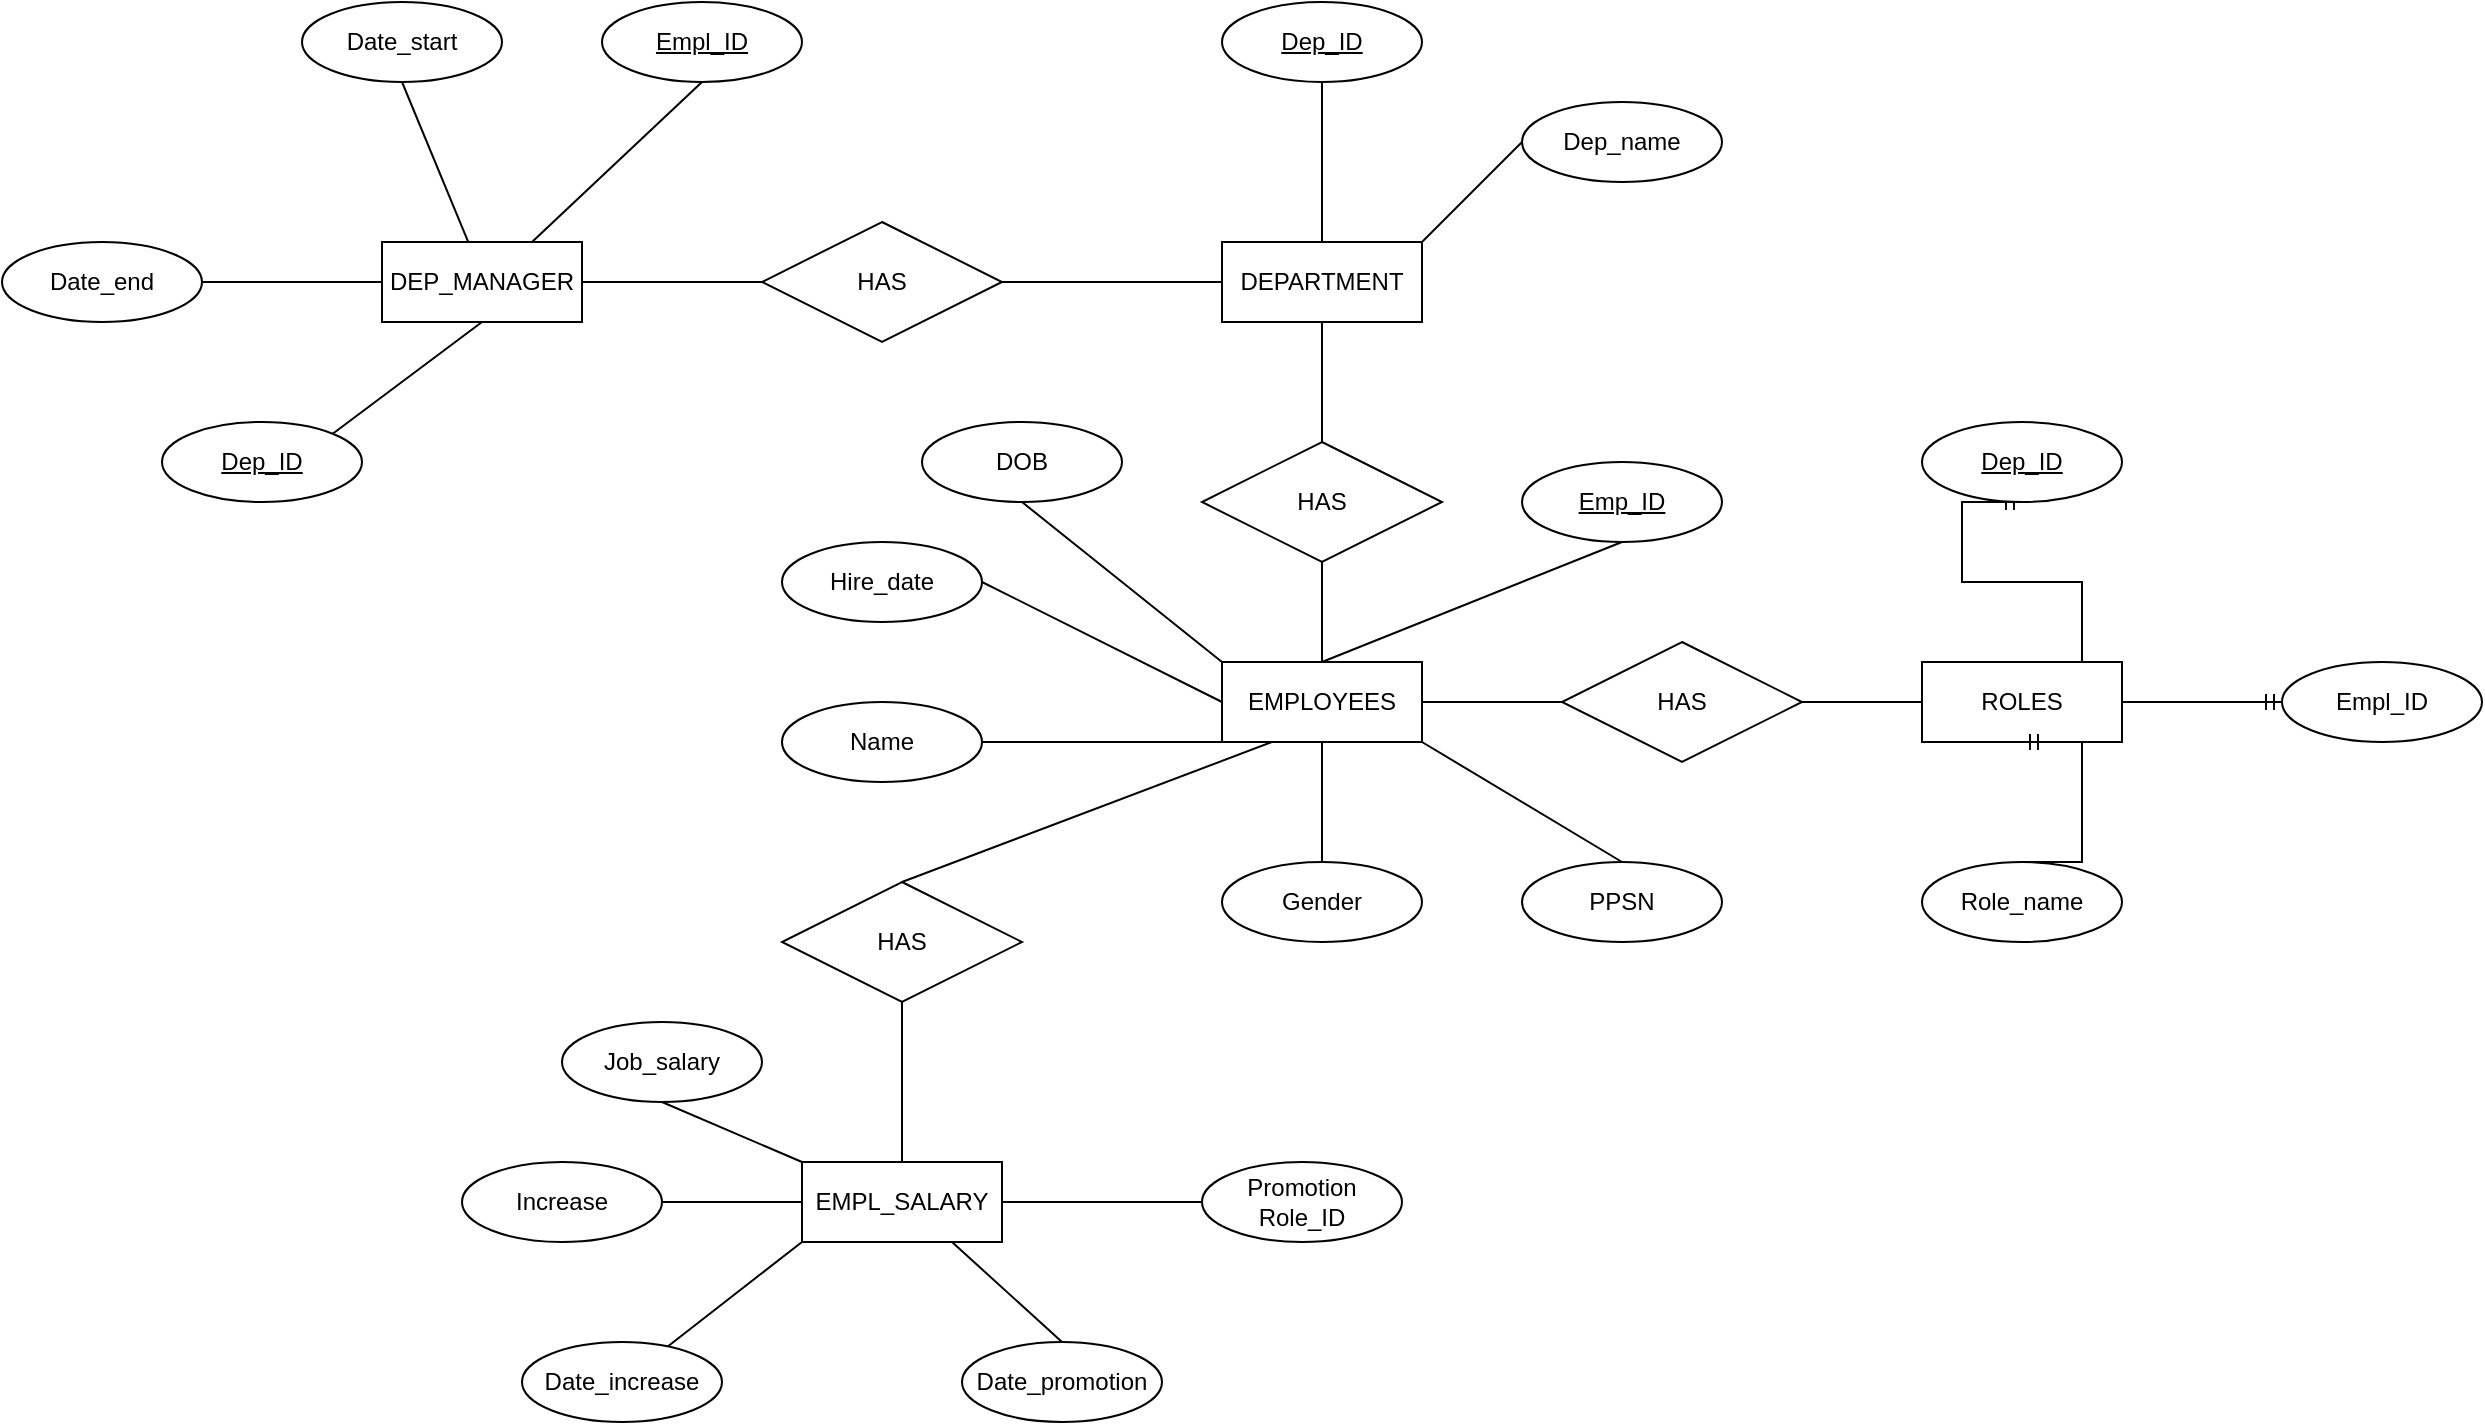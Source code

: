 <mxfile version="20.5.1" type="github">
  <diagram id="lKPQlYHoAFzWkv6730R9" name="Page-1">
    <mxGraphModel dx="1888" dy="1647" grid="1" gridSize="10" guides="1" tooltips="1" connect="1" arrows="1" fold="1" page="1" pageScale="1" pageWidth="850" pageHeight="1100" math="0" shadow="0">
      <root>
        <mxCell id="0" />
        <mxCell id="1" parent="0" />
        <mxCell id="QWSr2dPoSX79S-F1tUNh-1" value="EMPLOYEES" style="whiteSpace=wrap;html=1;align=center;" parent="1" vertex="1">
          <mxGeometry x="390" y="280" width="100" height="40" as="geometry" />
        </mxCell>
        <mxCell id="QWSr2dPoSX79S-F1tUNh-2" value="Emp_ID" style="ellipse;whiteSpace=wrap;html=1;align=center;fontStyle=4;" parent="1" vertex="1">
          <mxGeometry x="540" y="180" width="100" height="40" as="geometry" />
        </mxCell>
        <mxCell id="QWSr2dPoSX79S-F1tUNh-3" value="Name" style="ellipse;whiteSpace=wrap;html=1;align=center;" parent="1" vertex="1">
          <mxGeometry x="170" y="300" width="100" height="40" as="geometry" />
        </mxCell>
        <mxCell id="QWSr2dPoSX79S-F1tUNh-4" value="DOB" style="ellipse;whiteSpace=wrap;html=1;align=center;" parent="1" vertex="1">
          <mxGeometry x="240" y="160" width="100" height="40" as="geometry" />
        </mxCell>
        <mxCell id="QWSr2dPoSX79S-F1tUNh-5" value="Gender" style="ellipse;whiteSpace=wrap;html=1;align=center;" parent="1" vertex="1">
          <mxGeometry x="390" y="380" width="100" height="40" as="geometry" />
        </mxCell>
        <mxCell id="QWSr2dPoSX79S-F1tUNh-6" value="Job_salary" style="ellipse;whiteSpace=wrap;html=1;align=center;" parent="1" vertex="1">
          <mxGeometry x="60" y="460" width="100" height="40" as="geometry" />
        </mxCell>
        <mxCell id="QWSr2dPoSX79S-F1tUNh-8" value="Hire_date" style="ellipse;whiteSpace=wrap;html=1;align=center;" parent="1" vertex="1">
          <mxGeometry x="170" y="220" width="100" height="40" as="geometry" />
        </mxCell>
        <mxCell id="QWSr2dPoSX79S-F1tUNh-9" value="ROLES" style="whiteSpace=wrap;html=1;align=center;" parent="1" vertex="1">
          <mxGeometry x="740" y="280" width="100" height="40" as="geometry" />
        </mxCell>
        <mxCell id="QWSr2dPoSX79S-F1tUNh-11" value="HAS" style="shape=rhombus;perimeter=rhombusPerimeter;whiteSpace=wrap;html=1;align=center;" parent="1" vertex="1">
          <mxGeometry x="560" y="270" width="120" height="60" as="geometry" />
        </mxCell>
        <mxCell id="QWSr2dPoSX79S-F1tUNh-12" value="" style="endArrow=none;html=1;rounded=0;exitX=1;exitY=0.5;exitDx=0;exitDy=0;entryX=0;entryY=0.5;entryDx=0;entryDy=0;" parent="1" source="QWSr2dPoSX79S-F1tUNh-1" target="QWSr2dPoSX79S-F1tUNh-11" edge="1">
          <mxGeometry relative="1" as="geometry">
            <mxPoint x="550" y="280" as="sourcePoint" />
            <mxPoint x="710" y="280" as="targetPoint" />
          </mxGeometry>
        </mxCell>
        <mxCell id="QWSr2dPoSX79S-F1tUNh-13" value="" style="endArrow=none;html=1;rounded=0;exitX=1;exitY=0.5;exitDx=0;exitDy=0;entryX=0;entryY=0.5;entryDx=0;entryDy=0;" parent="1" source="QWSr2dPoSX79S-F1tUNh-11" target="QWSr2dPoSX79S-F1tUNh-9" edge="1">
          <mxGeometry relative="1" as="geometry">
            <mxPoint x="550" y="280" as="sourcePoint" />
            <mxPoint x="710" y="280" as="targetPoint" />
          </mxGeometry>
        </mxCell>
        <mxCell id="QWSr2dPoSX79S-F1tUNh-14" value="" style="endArrow=none;html=1;rounded=0;exitX=0.5;exitY=1;exitDx=0;exitDy=0;entryX=0.5;entryY=0;entryDx=0;entryDy=0;" parent="1" source="QWSr2dPoSX79S-F1tUNh-2" target="QWSr2dPoSX79S-F1tUNh-1" edge="1">
          <mxGeometry relative="1" as="geometry">
            <mxPoint x="550" y="280" as="sourcePoint" />
            <mxPoint x="710" y="280" as="targetPoint" />
          </mxGeometry>
        </mxCell>
        <mxCell id="QWSr2dPoSX79S-F1tUNh-15" value="" style="endArrow=none;html=1;rounded=0;exitX=0.5;exitY=1;exitDx=0;exitDy=0;entryX=0;entryY=0;entryDx=0;entryDy=0;" parent="1" source="QWSr2dPoSX79S-F1tUNh-4" target="QWSr2dPoSX79S-F1tUNh-1" edge="1">
          <mxGeometry relative="1" as="geometry">
            <mxPoint x="550" y="280" as="sourcePoint" />
            <mxPoint x="710" y="280" as="targetPoint" />
          </mxGeometry>
        </mxCell>
        <mxCell id="QWSr2dPoSX79S-F1tUNh-16" value="" style="endArrow=none;html=1;rounded=0;exitX=1;exitY=0.5;exitDx=0;exitDy=0;entryX=0;entryY=0.5;entryDx=0;entryDy=0;" parent="1" source="QWSr2dPoSX79S-F1tUNh-8" target="QWSr2dPoSX79S-F1tUNh-1" edge="1">
          <mxGeometry relative="1" as="geometry">
            <mxPoint x="550" y="280" as="sourcePoint" />
            <mxPoint x="710" y="280" as="targetPoint" />
          </mxGeometry>
        </mxCell>
        <mxCell id="QWSr2dPoSX79S-F1tUNh-17" value="" style="endArrow=none;html=1;rounded=0;exitX=1;exitY=0.5;exitDx=0;exitDy=0;entryX=0;entryY=1;entryDx=0;entryDy=0;" parent="1" source="QWSr2dPoSX79S-F1tUNh-3" target="QWSr2dPoSX79S-F1tUNh-1" edge="1">
          <mxGeometry relative="1" as="geometry">
            <mxPoint x="550" y="280" as="sourcePoint" />
            <mxPoint x="710" y="280" as="targetPoint" />
          </mxGeometry>
        </mxCell>
        <mxCell id="6bv1ZnGGzLy5upm-WNol-1" value="Role_name" style="ellipse;whiteSpace=wrap;html=1;align=center;" parent="1" vertex="1">
          <mxGeometry x="740" y="380" width="100" height="40" as="geometry" />
        </mxCell>
        <mxCell id="6bv1ZnGGzLy5upm-WNol-2" value="Empl_ID" style="ellipse;whiteSpace=wrap;html=1;align=center;" parent="1" vertex="1">
          <mxGeometry x="920" y="280" width="100" height="40" as="geometry" />
        </mxCell>
        <mxCell id="6bv1ZnGGzLy5upm-WNol-5" value="" style="edgeStyle=entityRelationEdgeStyle;fontSize=12;html=1;endArrow=ERmandOne;rounded=0;entryX=0.5;entryY=1;entryDx=0;entryDy=0;exitX=0.5;exitY=0;exitDx=0;exitDy=0;" parent="1" source="QWSr2dPoSX79S-F1tUNh-9" edge="1">
          <mxGeometry width="100" height="100" relative="1" as="geometry">
            <mxPoint x="610" y="330" as="sourcePoint" />
            <mxPoint x="790" y="200" as="targetPoint" />
          </mxGeometry>
        </mxCell>
        <mxCell id="6bv1ZnGGzLy5upm-WNol-6" value="" style="edgeStyle=entityRelationEdgeStyle;fontSize=12;html=1;endArrow=ERmandOne;rounded=0;entryX=0.5;entryY=1;entryDx=0;entryDy=0;exitX=0.5;exitY=0;exitDx=0;exitDy=0;" parent="1" source="6bv1ZnGGzLy5upm-WNol-1" target="QWSr2dPoSX79S-F1tUNh-9" edge="1">
          <mxGeometry width="100" height="100" relative="1" as="geometry">
            <mxPoint x="610" y="330" as="sourcePoint" />
            <mxPoint x="710" y="230" as="targetPoint" />
          </mxGeometry>
        </mxCell>
        <mxCell id="6bv1ZnGGzLy5upm-WNol-7" value="" style="edgeStyle=entityRelationEdgeStyle;fontSize=12;html=1;endArrow=ERmandOne;rounded=0;entryX=0;entryY=0.5;entryDx=0;entryDy=0;exitX=1;exitY=0.5;exitDx=0;exitDy=0;" parent="1" source="QWSr2dPoSX79S-F1tUNh-9" target="6bv1ZnGGzLy5upm-WNol-2" edge="1">
          <mxGeometry width="100" height="100" relative="1" as="geometry">
            <mxPoint x="610" y="330" as="sourcePoint" />
            <mxPoint x="710" y="230" as="targetPoint" />
          </mxGeometry>
        </mxCell>
        <mxCell id="6bv1ZnGGzLy5upm-WNol-8" value="DEPARTMENT" style="whiteSpace=wrap;html=1;align=center;" parent="1" vertex="1">
          <mxGeometry x="390" y="70" width="100" height="40" as="geometry" />
        </mxCell>
        <mxCell id="6bv1ZnGGzLy5upm-WNol-9" value="Dep_ID" style="ellipse;whiteSpace=wrap;html=1;align=center;fontStyle=4;" parent="1" vertex="1">
          <mxGeometry x="390" y="-50" width="100" height="40" as="geometry" />
        </mxCell>
        <mxCell id="6bv1ZnGGzLy5upm-WNol-11" value="DEP_MANAGER" style="whiteSpace=wrap;html=1;align=center;" parent="1" vertex="1">
          <mxGeometry x="-30" y="70" width="100" height="40" as="geometry" />
        </mxCell>
        <mxCell id="6bv1ZnGGzLy5upm-WNol-14" value="Dep_ID" style="ellipse;whiteSpace=wrap;html=1;align=center;fontStyle=4;" parent="1" vertex="1">
          <mxGeometry x="740" y="160" width="100" height="40" as="geometry" />
        </mxCell>
        <mxCell id="6bv1ZnGGzLy5upm-WNol-15" value="Date_start" style="ellipse;whiteSpace=wrap;html=1;align=center;" parent="1" vertex="1">
          <mxGeometry x="-70" y="-50" width="100" height="40" as="geometry" />
        </mxCell>
        <mxCell id="6bv1ZnGGzLy5upm-WNol-16" value="Dep_name" style="ellipse;whiteSpace=wrap;html=1;align=center;" parent="1" vertex="1">
          <mxGeometry x="540" width="100" height="40" as="geometry" />
        </mxCell>
        <mxCell id="6bv1ZnGGzLy5upm-WNol-17" value="HAS" style="shape=rhombus;perimeter=rhombusPerimeter;whiteSpace=wrap;html=1;align=center;" parent="1" vertex="1">
          <mxGeometry x="380" y="170" width="120" height="60" as="geometry" />
        </mxCell>
        <mxCell id="6bv1ZnGGzLy5upm-WNol-18" value="" style="endArrow=none;html=1;rounded=0;entryX=0.5;entryY=1;entryDx=0;entryDy=0;" parent="1" target="6bv1ZnGGzLy5upm-WNol-17" edge="1">
          <mxGeometry relative="1" as="geometry">
            <mxPoint x="440" y="280" as="sourcePoint" />
            <mxPoint x="570" y="250" as="targetPoint" />
          </mxGeometry>
        </mxCell>
        <mxCell id="6bv1ZnGGzLy5upm-WNol-20" value="HAS" style="shape=rhombus;perimeter=rhombusPerimeter;whiteSpace=wrap;html=1;align=center;" parent="1" vertex="1">
          <mxGeometry x="160" y="60" width="120" height="60" as="geometry" />
        </mxCell>
        <mxCell id="6bv1ZnGGzLy5upm-WNol-27" value="" style="endArrow=none;html=1;rounded=0;exitX=0.75;exitY=0;exitDx=0;exitDy=0;entryX=0.5;entryY=1;entryDx=0;entryDy=0;" parent="1" source="6bv1ZnGGzLy5upm-WNol-11" edge="1">
          <mxGeometry relative="1" as="geometry">
            <mxPoint x="320" y="190" as="sourcePoint" />
            <mxPoint x="130" y="-10" as="targetPoint" />
          </mxGeometry>
        </mxCell>
        <mxCell id="6bv1ZnGGzLy5upm-WNol-35" value="" style="endArrow=none;html=1;rounded=0;entryX=0;entryY=0.5;entryDx=0;entryDy=0;exitX=1;exitY=0;exitDx=0;exitDy=0;" parent="1" source="6bv1ZnGGzLy5upm-WNol-8" target="6bv1ZnGGzLy5upm-WNol-16" edge="1">
          <mxGeometry relative="1" as="geometry">
            <mxPoint x="410" y="170" as="sourcePoint" />
            <mxPoint x="570" y="170" as="targetPoint" />
          </mxGeometry>
        </mxCell>
        <mxCell id="6bv1ZnGGzLy5upm-WNol-40" value="EMPL_SALARY" style="whiteSpace=wrap;html=1;align=center;" parent="1" vertex="1">
          <mxGeometry x="180" y="530" width="100" height="40" as="geometry" />
        </mxCell>
        <mxCell id="6bv1ZnGGzLy5upm-WNol-42" value="Promotion&lt;br&gt;Role_ID" style="ellipse;whiteSpace=wrap;html=1;align=center;" parent="1" vertex="1">
          <mxGeometry x="380" y="530" width="100" height="40" as="geometry" />
        </mxCell>
        <mxCell id="6bv1ZnGGzLy5upm-WNol-43" value="Date_promotion" style="ellipse;whiteSpace=wrap;html=1;align=center;" parent="1" vertex="1">
          <mxGeometry x="260" y="620" width="100" height="40" as="geometry" />
        </mxCell>
        <mxCell id="6bv1ZnGGzLy5upm-WNol-44" value="Increase" style="ellipse;whiteSpace=wrap;html=1;align=center;" parent="1" vertex="1">
          <mxGeometry x="10" y="530" width="100" height="40" as="geometry" />
        </mxCell>
        <mxCell id="6bv1ZnGGzLy5upm-WNol-45" value="Date_increase" style="ellipse;whiteSpace=wrap;html=1;align=center;" parent="1" vertex="1">
          <mxGeometry x="40" y="620" width="100" height="40" as="geometry" />
        </mxCell>
        <mxCell id="6bv1ZnGGzLy5upm-WNol-47" value="" style="endArrow=none;html=1;rounded=0;exitX=1;exitY=0.5;exitDx=0;exitDy=0;entryX=0;entryY=0.5;entryDx=0;entryDy=0;" parent="1" source="6bv1ZnGGzLy5upm-WNol-44" target="6bv1ZnGGzLy5upm-WNol-40" edge="1">
          <mxGeometry relative="1" as="geometry">
            <mxPoint x="240" y="470" as="sourcePoint" />
            <mxPoint x="400" y="470" as="targetPoint" />
          </mxGeometry>
        </mxCell>
        <mxCell id="6bv1ZnGGzLy5upm-WNol-48" value="" style="endArrow=none;html=1;rounded=0;entryX=0;entryY=1;entryDx=0;entryDy=0;" parent="1" source="6bv1ZnGGzLy5upm-WNol-45" target="6bv1ZnGGzLy5upm-WNol-40" edge="1">
          <mxGeometry relative="1" as="geometry">
            <mxPoint x="240" y="470" as="sourcePoint" />
            <mxPoint x="400" y="470" as="targetPoint" />
          </mxGeometry>
        </mxCell>
        <mxCell id="6bv1ZnGGzLy5upm-WNol-49" value="" style="endArrow=none;html=1;rounded=0;exitX=0.75;exitY=1;exitDx=0;exitDy=0;entryX=0.5;entryY=0;entryDx=0;entryDy=0;" parent="1" source="6bv1ZnGGzLy5upm-WNol-40" target="6bv1ZnGGzLy5upm-WNol-43" edge="1">
          <mxGeometry relative="1" as="geometry">
            <mxPoint x="240" y="470" as="sourcePoint" />
            <mxPoint x="330" y="610" as="targetPoint" />
          </mxGeometry>
        </mxCell>
        <mxCell id="Js3-yp5ArHFeaTS7gBp5-1" value="HAS" style="shape=rhombus;perimeter=rhombusPerimeter;whiteSpace=wrap;html=1;align=center;" vertex="1" parent="1">
          <mxGeometry x="170" y="390" width="120" height="60" as="geometry" />
        </mxCell>
        <mxCell id="Js3-yp5ArHFeaTS7gBp5-2" value="" style="endArrow=none;html=1;rounded=0;exitX=0.5;exitY=0;exitDx=0;exitDy=0;entryX=0.25;entryY=1;entryDx=0;entryDy=0;" edge="1" parent="1" source="Js3-yp5ArHFeaTS7gBp5-1" target="QWSr2dPoSX79S-F1tUNh-1">
          <mxGeometry relative="1" as="geometry">
            <mxPoint x="420" y="340" as="sourcePoint" />
            <mxPoint x="580" y="340" as="targetPoint" />
          </mxGeometry>
        </mxCell>
        <mxCell id="Js3-yp5ArHFeaTS7gBp5-4" value="" style="endArrow=none;html=1;rounded=0;exitX=0;exitY=0;exitDx=0;exitDy=0;entryX=0.5;entryY=1;entryDx=0;entryDy=0;" edge="1" parent="1" source="6bv1ZnGGzLy5upm-WNol-40" target="QWSr2dPoSX79S-F1tUNh-6">
          <mxGeometry relative="1" as="geometry">
            <mxPoint x="340" y="450" as="sourcePoint" />
            <mxPoint x="500" y="450" as="targetPoint" />
          </mxGeometry>
        </mxCell>
        <mxCell id="Js3-yp5ArHFeaTS7gBp5-5" value="" style="endArrow=none;html=1;rounded=0;exitX=0.5;exitY=0;exitDx=0;exitDy=0;entryX=0.5;entryY=1;entryDx=0;entryDy=0;entryPerimeter=0;" edge="1" parent="1" source="QWSr2dPoSX79S-F1tUNh-5" target="QWSr2dPoSX79S-F1tUNh-1">
          <mxGeometry relative="1" as="geometry">
            <mxPoint x="420" y="290" as="sourcePoint" />
            <mxPoint x="580" y="290" as="targetPoint" />
          </mxGeometry>
        </mxCell>
        <mxCell id="Js3-yp5ArHFeaTS7gBp5-6" value="Dep_ID" style="ellipse;whiteSpace=wrap;html=1;align=center;fontStyle=4;" vertex="1" parent="1">
          <mxGeometry x="-140" y="160" width="100" height="40" as="geometry" />
        </mxCell>
        <mxCell id="Js3-yp5ArHFeaTS7gBp5-7" value="Date_end" style="ellipse;whiteSpace=wrap;html=1;align=center;" vertex="1" parent="1">
          <mxGeometry x="-220" y="70" width="100" height="40" as="geometry" />
        </mxCell>
        <mxCell id="Js3-yp5ArHFeaTS7gBp5-8" value="" style="endArrow=none;html=1;rounded=0;exitX=1;exitY=0.5;exitDx=0;exitDy=0;entryX=0;entryY=0.5;entryDx=0;entryDy=0;" edge="1" parent="1" source="Js3-yp5ArHFeaTS7gBp5-7" target="6bv1ZnGGzLy5upm-WNol-11">
          <mxGeometry relative="1" as="geometry">
            <mxPoint x="50" y="140" as="sourcePoint" />
            <mxPoint x="210" y="140" as="targetPoint" />
          </mxGeometry>
        </mxCell>
        <mxCell id="Js3-yp5ArHFeaTS7gBp5-10" value="" style="endArrow=none;html=1;rounded=0;exitX=1;exitY=0;exitDx=0;exitDy=0;entryX=0.5;entryY=1;entryDx=0;entryDy=0;" edge="1" parent="1" source="Js3-yp5ArHFeaTS7gBp5-6" target="6bv1ZnGGzLy5upm-WNol-11">
          <mxGeometry relative="1" as="geometry">
            <mxPoint x="50" y="140" as="sourcePoint" />
            <mxPoint x="210" y="140" as="targetPoint" />
          </mxGeometry>
        </mxCell>
        <mxCell id="Js3-yp5ArHFeaTS7gBp5-11" value="Empl_ID" style="ellipse;whiteSpace=wrap;html=1;align=center;fontStyle=4;" vertex="1" parent="1">
          <mxGeometry x="80" y="-50" width="100" height="40" as="geometry" />
        </mxCell>
        <mxCell id="Js3-yp5ArHFeaTS7gBp5-12" value="" style="endArrow=none;html=1;rounded=0;exitX=0.5;exitY=1;exitDx=0;exitDy=0;entryX=0.432;entryY=0.005;entryDx=0;entryDy=0;entryPerimeter=0;" edge="1" parent="1" source="6bv1ZnGGzLy5upm-WNol-15" target="6bv1ZnGGzLy5upm-WNol-11">
          <mxGeometry relative="1" as="geometry">
            <mxPoint x="50" y="140" as="sourcePoint" />
            <mxPoint x="210" y="140" as="targetPoint" />
          </mxGeometry>
        </mxCell>
        <mxCell id="Js3-yp5ArHFeaTS7gBp5-13" value="PPSN" style="ellipse;whiteSpace=wrap;html=1;align=center;" vertex="1" parent="1">
          <mxGeometry x="540" y="380" width="100" height="40" as="geometry" />
        </mxCell>
        <mxCell id="Js3-yp5ArHFeaTS7gBp5-14" value="" style="endArrow=none;html=1;rounded=0;entryX=0.5;entryY=0;entryDx=0;entryDy=0;exitX=1;exitY=1;exitDx=0;exitDy=0;" edge="1" parent="1" source="QWSr2dPoSX79S-F1tUNh-1" target="Js3-yp5ArHFeaTS7gBp5-13">
          <mxGeometry relative="1" as="geometry">
            <mxPoint x="250" y="340" as="sourcePoint" />
            <mxPoint x="410" y="340" as="targetPoint" />
          </mxGeometry>
        </mxCell>
        <mxCell id="Js3-yp5ArHFeaTS7gBp5-15" value="" style="endArrow=none;html=1;rounded=0;exitX=0.5;exitY=0;exitDx=0;exitDy=0;entryX=0.5;entryY=1;entryDx=0;entryDy=0;" edge="1" parent="1" source="6bv1ZnGGzLy5upm-WNol-40" target="Js3-yp5ArHFeaTS7gBp5-1">
          <mxGeometry relative="1" as="geometry">
            <mxPoint x="250" y="380" as="sourcePoint" />
            <mxPoint x="410" y="380" as="targetPoint" />
          </mxGeometry>
        </mxCell>
        <mxCell id="Js3-yp5ArHFeaTS7gBp5-16" value="" style="endArrow=none;html=1;rounded=0;exitX=1;exitY=0.5;exitDx=0;exitDy=0;" edge="1" parent="1" source="6bv1ZnGGzLy5upm-WNol-11" target="6bv1ZnGGzLy5upm-WNol-20">
          <mxGeometry relative="1" as="geometry">
            <mxPoint x="200" y="170" as="sourcePoint" />
            <mxPoint x="360" y="170" as="targetPoint" />
          </mxGeometry>
        </mxCell>
        <mxCell id="Js3-yp5ArHFeaTS7gBp5-17" value="" style="endArrow=none;html=1;rounded=0;exitX=1;exitY=0.5;exitDx=0;exitDy=0;entryX=0;entryY=0.5;entryDx=0;entryDy=0;" edge="1" parent="1" source="6bv1ZnGGzLy5upm-WNol-20" target="6bv1ZnGGzLy5upm-WNol-8">
          <mxGeometry relative="1" as="geometry">
            <mxPoint x="200" y="170" as="sourcePoint" />
            <mxPoint x="360" y="170" as="targetPoint" />
          </mxGeometry>
        </mxCell>
        <mxCell id="Js3-yp5ArHFeaTS7gBp5-18" value="" style="endArrow=none;html=1;rounded=0;entryX=0.5;entryY=1;entryDx=0;entryDy=0;" edge="1" parent="1" source="6bv1ZnGGzLy5upm-WNol-8" target="6bv1ZnGGzLy5upm-WNol-9">
          <mxGeometry relative="1" as="geometry">
            <mxPoint x="200" y="170" as="sourcePoint" />
            <mxPoint x="360" y="170" as="targetPoint" />
          </mxGeometry>
        </mxCell>
        <mxCell id="Js3-yp5ArHFeaTS7gBp5-19" value="" style="endArrow=none;html=1;rounded=0;exitX=0.5;exitY=1;exitDx=0;exitDy=0;entryX=0.5;entryY=0;entryDx=0;entryDy=0;" edge="1" parent="1" source="6bv1ZnGGzLy5upm-WNol-8" target="6bv1ZnGGzLy5upm-WNol-17">
          <mxGeometry relative="1" as="geometry">
            <mxPoint x="300" y="150" as="sourcePoint" />
            <mxPoint x="460" y="150" as="targetPoint" />
          </mxGeometry>
        </mxCell>
        <mxCell id="Js3-yp5ArHFeaTS7gBp5-20" value="" style="endArrow=none;html=1;rounded=0;exitX=1;exitY=0.5;exitDx=0;exitDy=0;entryX=0;entryY=0.5;entryDx=0;entryDy=0;" edge="1" parent="1" source="6bv1ZnGGzLy5upm-WNol-40" target="6bv1ZnGGzLy5upm-WNol-42">
          <mxGeometry relative="1" as="geometry">
            <mxPoint x="520" y="490" as="sourcePoint" />
            <mxPoint x="680" y="490" as="targetPoint" />
          </mxGeometry>
        </mxCell>
      </root>
    </mxGraphModel>
  </diagram>
</mxfile>
